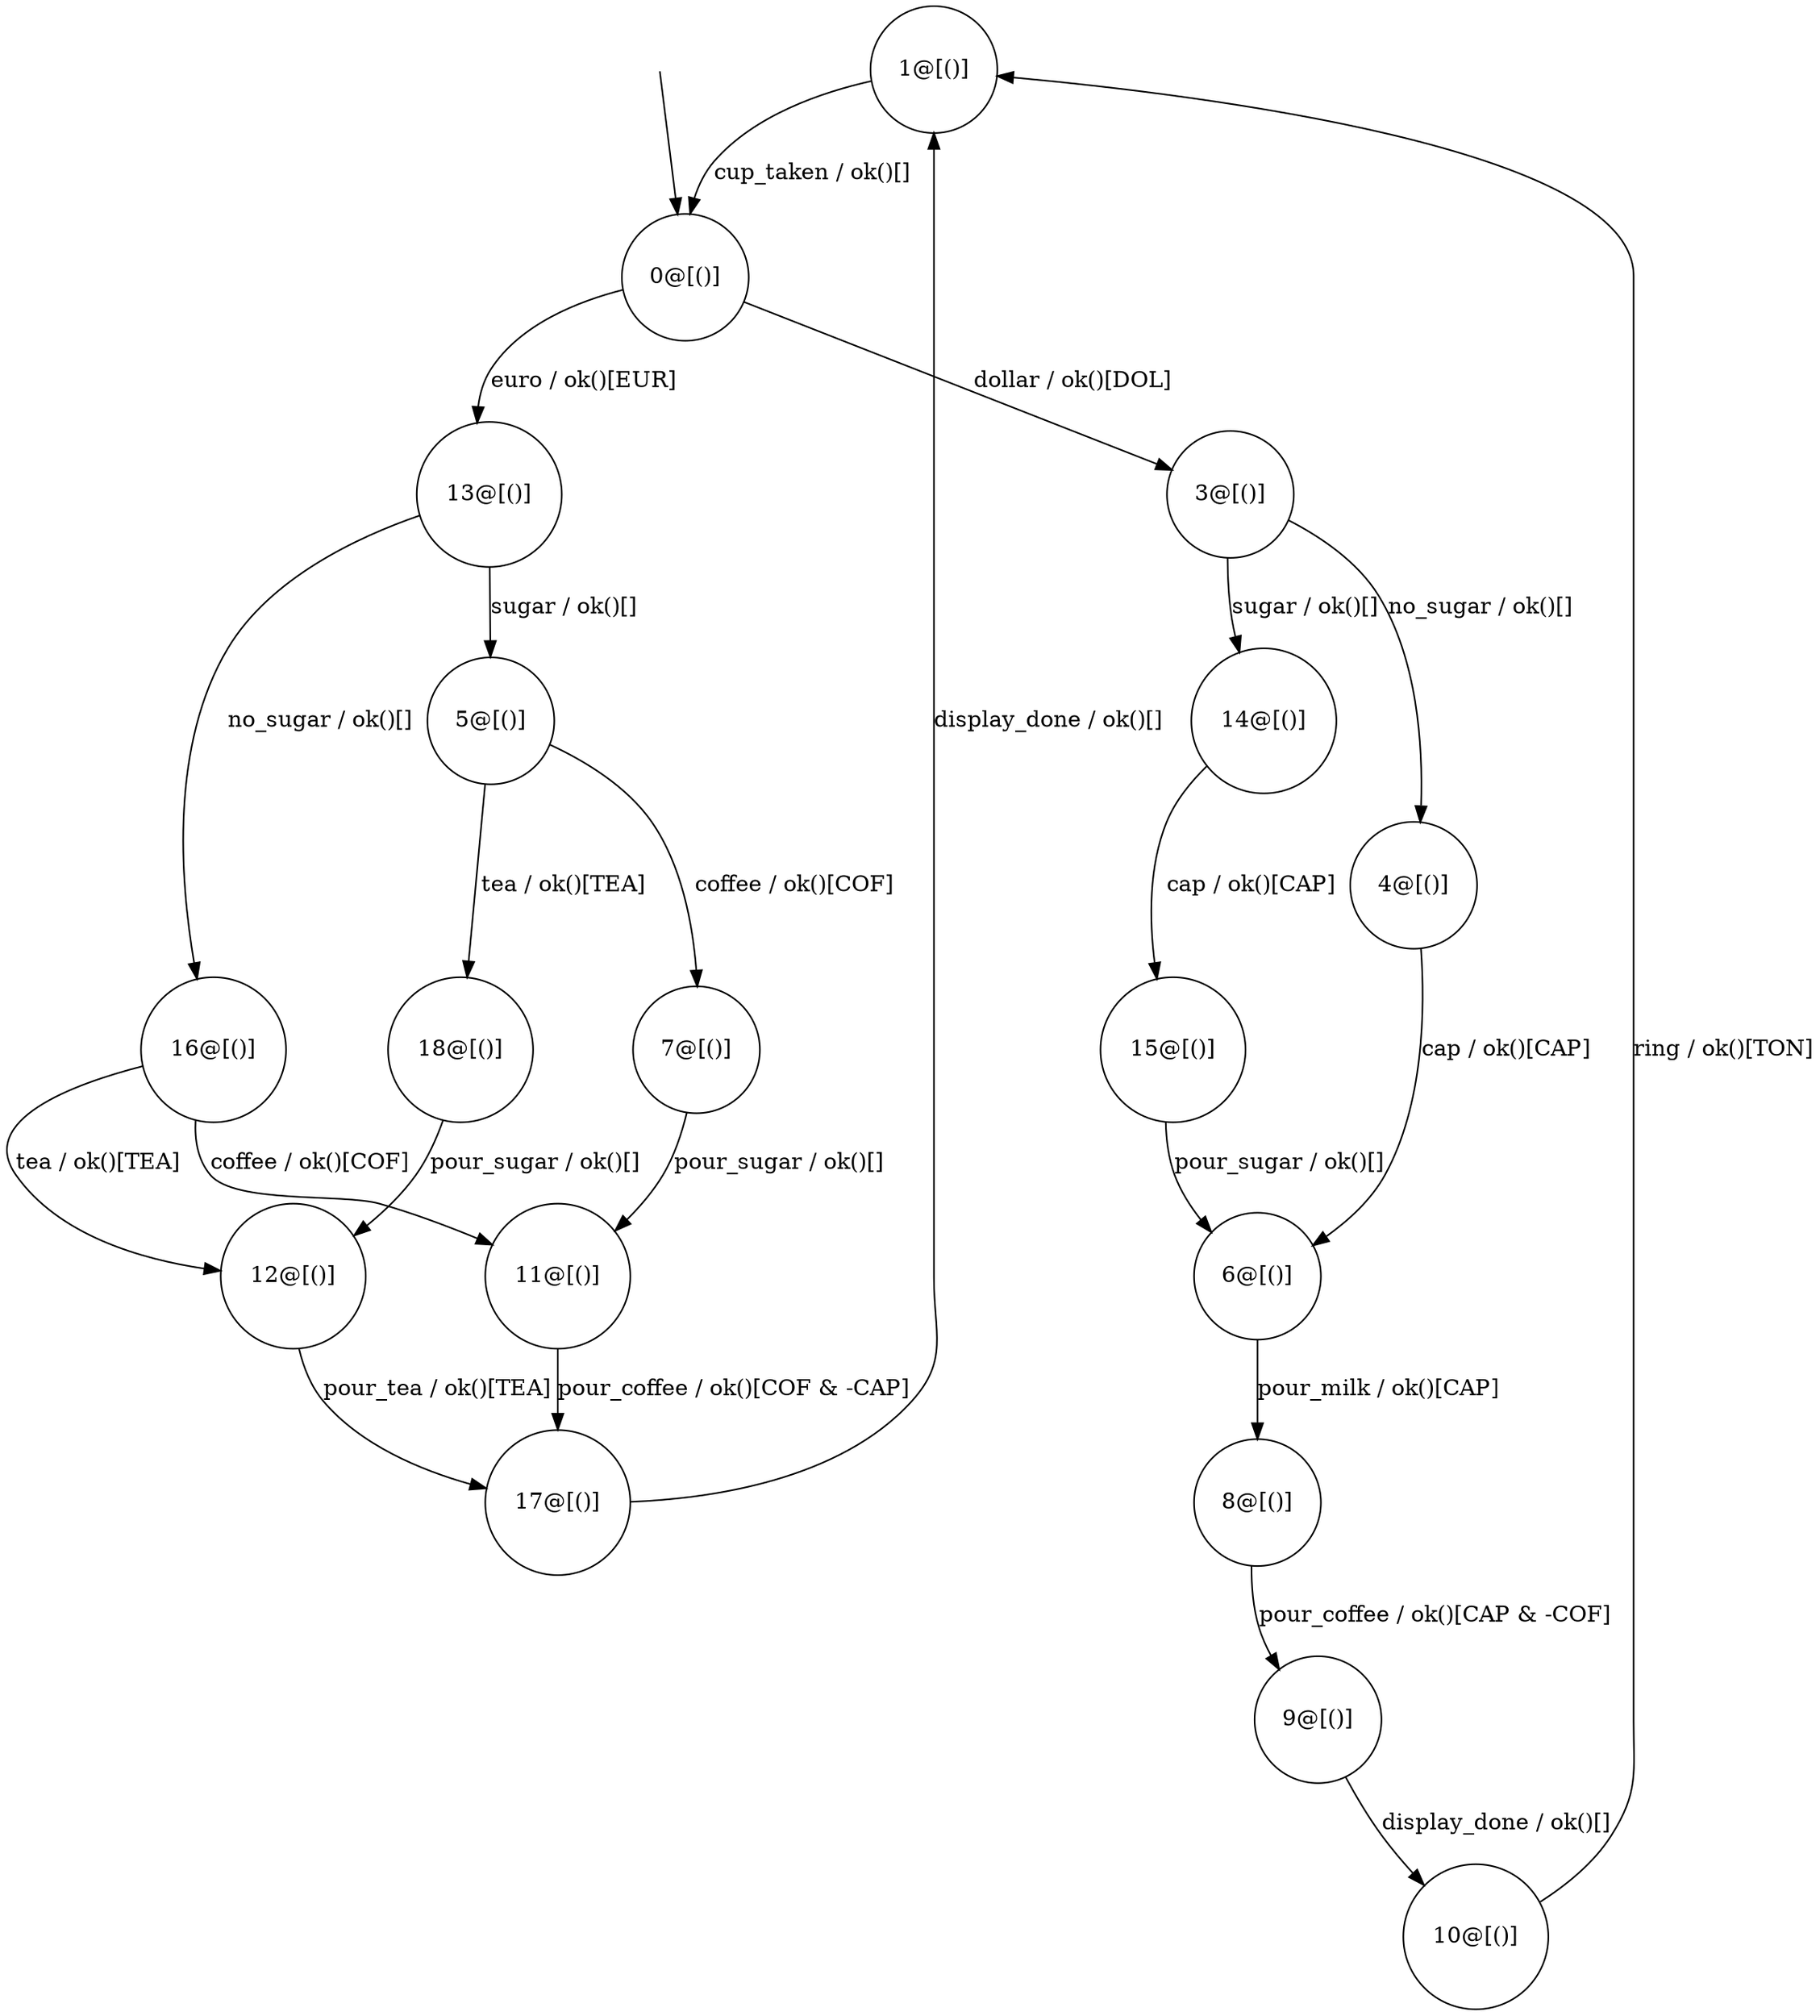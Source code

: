 digraph g {
	edge [lblstyle="above, sloped"];
	s1 [shape="circle" label="1@[()]"];
	s0 [shape="circle" label="0@[()]"];
	s3 [shape="circle" label="3@[()]"];
	s13 [shape="circle" label="13@[()]"];
	s4 [shape="circle" label="4@[()]"];
	s14 [shape="circle" label="14@[()]"];
	s6 [shape="circle" label="6@[()]"];
	s5 [shape="circle" label="5@[()]"];
	s7 [shape="circle" label="7@[()]"];
	s18 [shape="circle" label="18@[()]"];
	s8 [shape="circle" label="8@[()]"];
	s11 [shape="circle" label="11@[()]"];
	s9 [shape="circle" label="9@[()]"];
	s10 [shape="circle" label="10@[()]"];
	s17 [shape="circle" label="17@[()]"];
	s12 [shape="circle" label="12@[()]"];
	s16 [shape="circle" label="16@[()]"];
	s15 [shape="circle" label="15@[()]"];
	s1 -> s0 [label="cup_taken / ok()[]"];
	s0 -> s3 [label="dollar / ok()[DOL]"];
	s0 -> s13 [label="euro / ok()[EUR]"];
	s3 -> s4 [label="no_sugar / ok()[]"];
	s3 -> s14 [label="sugar / ok()[]"];
	s4 -> s6 [label="cap / ok()[CAP]"];
	s5 -> s7 [label="coffee / ok()[COF]"];
	s5 -> s18 [label="tea / ok()[TEA]"];
	s6 -> s8 [label="pour_milk / ok()[CAP]"];
	s7 -> s11 [label="pour_sugar / ok()[]"];
	s8 -> s9 [label="pour_coffee / ok()[CAP & -COF]"];
	s9 -> s10 [label="display_done / ok()[]"];
	s10 -> s1 [label="ring / ok()[TON]"];
	s11 -> s17 [label="pour_coffee / ok()[COF & -CAP]"];
	s12 -> s17 [label="pour_tea / ok()[TEA]"];
	s13 -> s16 [label="no_sugar / ok()[]"];
	s13 -> s5 [label="sugar / ok()[]"];
	s14 -> s15 [label="cap / ok()[CAP]"];
	s15 -> s6 [label="pour_sugar / ok()[]"];
	s16 -> s11 [label="coffee / ok()[COF]"];
	s16 -> s12 [label="tea / ok()[TEA]"];
	s17 -> s1 [label="display_done / ok()[]"];
	s18 -> s12 [label="pour_sugar / ok()[]"];
	__start0 [label="" shape="none" width="0" height="0"];	__start0 -> s0;}
